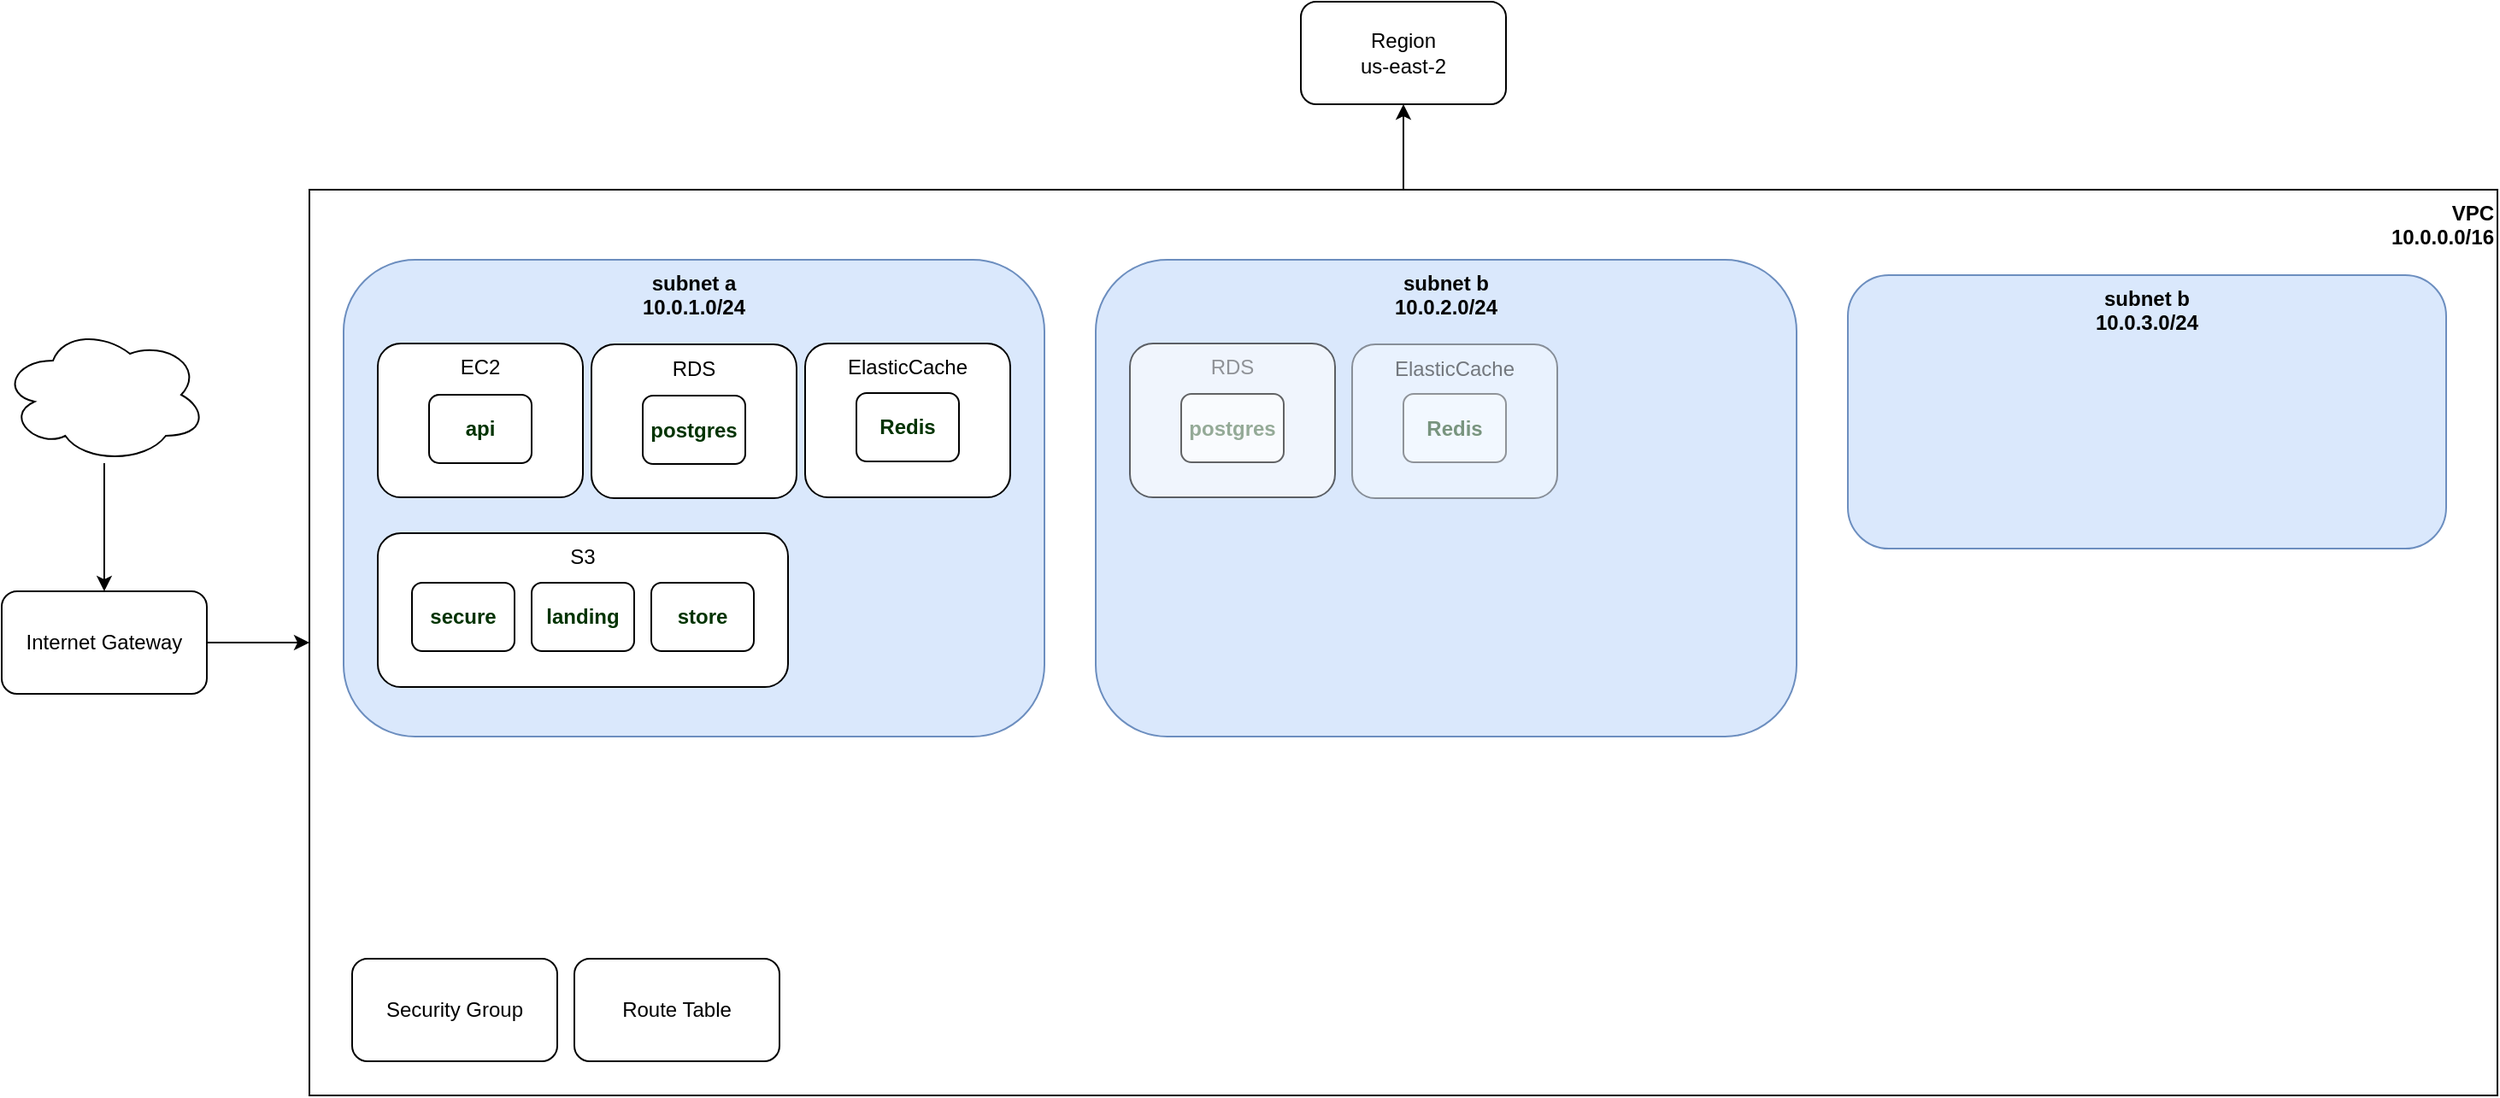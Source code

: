 <mxfile version="12.2.4" pages="1"><diagram id="W34M0B03qUreQ-d0E-Dm" name="Page-1"><mxGraphModel dx="374" dy="285" grid="1" gridSize="10" guides="1" tooltips="1" connect="1" arrows="1" fold="1" page="1" pageScale="1" pageWidth="827" pageHeight="1169" math="0" shadow="0"><root><mxCell id="0"/><mxCell id="1" parent="0"/><mxCell id="31" style="edgeStyle=orthogonalEdgeStyle;rounded=0;orthogonalLoop=1;jettySize=auto;html=1;" parent="1" source="9" target="28" edge="1"><mxGeometry relative="1" as="geometry"/></mxCell><mxCell id="9" value="VPC&lt;br&gt;10.0.0.0/16" style="text;html=1;strokeColor=#000000;fillColor=#ffffff;align=right;verticalAlign=top;whiteSpace=wrap;rounded=0;fontFamily=Helvetica;fontSize=12;fontColor=#000000;fontStyle=1" parent="1" vertex="1"><mxGeometry x="240" y="120" width="1280" height="530" as="geometry"/></mxCell><mxCell id="14" value="Route Table" style="rounded=1;whiteSpace=wrap;html=1;" parent="1" vertex="1"><mxGeometry x="395" y="570" width="120" height="60" as="geometry"/></mxCell><mxCell id="16" value="subnet a&lt;br&gt;10.0.1.0/24" style="rounded=1;whiteSpace=wrap;html=1;verticalAlign=top;fillColor=#dae8fc;strokeColor=#6c8ebf;fontStyle=1" parent="1" vertex="1"><mxGeometry x="260" y="161" width="410" height="279" as="geometry"/></mxCell><mxCell id="21" value="Security Group" style="rounded=1;whiteSpace=wrap;html=1;" parent="1" vertex="1"><mxGeometry x="265" y="570" width="120" height="60" as="geometry"/></mxCell><mxCell id="36" style="edgeStyle=orthogonalEdgeStyle;rounded=0;orthogonalLoop=1;jettySize=auto;html=1;entryX=0;entryY=0.5;entryDx=0;entryDy=0;" parent="1" source="24" target="9" edge="1"><mxGeometry relative="1" as="geometry"/></mxCell><mxCell id="24" value="Internet Gateway" style="rounded=1;whiteSpace=wrap;html=1;" parent="1" vertex="1"><mxGeometry x="60" y="355" width="120" height="60" as="geometry"/></mxCell><mxCell id="28" value="Region&lt;br&gt;us-east-2" style="rounded=1;whiteSpace=wrap;html=1;" parent="1" vertex="1"><mxGeometry x="820" y="10" width="120" height="60" as="geometry"/></mxCell><mxCell id="33" style="edgeStyle=orthogonalEdgeStyle;rounded=0;orthogonalLoop=1;jettySize=auto;html=1;" parent="1" source="32" target="24" edge="1"><mxGeometry relative="1" as="geometry"/></mxCell><mxCell id="32" value="" style="ellipse;shape=cloud;whiteSpace=wrap;html=1;align=right;" parent="1" vertex="1"><mxGeometry x="60" y="200" width="120" height="80" as="geometry"/></mxCell><mxCell id="12" value="EC2" style="rounded=1;whiteSpace=wrap;html=1;verticalAlign=top;" parent="1" vertex="1"><mxGeometry x="280" y="210" width="120" height="90" as="geometry"/></mxCell><mxCell id="13" value="RDS" style="rounded=1;whiteSpace=wrap;html=1;verticalAlign=top;" parent="1" vertex="1"><mxGeometry x="405" y="210.5" width="120" height="90" as="geometry"/></mxCell><mxCell id="38" value="postgres" style="rounded=1;whiteSpace=wrap;html=1;fontColor=#003300;fontStyle=1" parent="1" vertex="1"><mxGeometry x="435" y="240.5" width="60" height="40" as="geometry"/></mxCell><mxCell id="39" value="api" style="rounded=1;whiteSpace=wrap;html=1;fontColor=#003300;fontStyle=1" parent="1" vertex="1"><mxGeometry x="310" y="240" width="60" height="40" as="geometry"/></mxCell><mxCell id="40" value="subnet b&lt;br&gt;10.0.2.0/24" style="rounded=1;whiteSpace=wrap;html=1;verticalAlign=top;fillColor=#dae8fc;strokeColor=#6c8ebf;fontStyle=1" vertex="1" parent="1"><mxGeometry x="700" y="161" width="410" height="279" as="geometry"/></mxCell><mxCell id="46" value="subnet b&lt;br&gt;10.0.3.0/24" style="rounded=1;whiteSpace=wrap;html=1;verticalAlign=top;fillColor=#dae8fc;strokeColor=#6c8ebf;fontStyle=1" vertex="1" parent="1"><mxGeometry x="1140" y="170" width="350" height="160" as="geometry"/></mxCell><mxCell id="47" value="S3" style="rounded=1;whiteSpace=wrap;html=1;verticalAlign=top;" vertex="1" parent="1"><mxGeometry x="280" y="321" width="240" height="90" as="geometry"/></mxCell><mxCell id="49" value="secure" style="rounded=1;whiteSpace=wrap;html=1;fontColor=#003300;fontStyle=1" vertex="1" parent="1"><mxGeometry x="300" y="350" width="60" height="40" as="geometry"/></mxCell><mxCell id="50" value="landing" style="rounded=1;whiteSpace=wrap;html=1;fontColor=#003300;fontStyle=1" vertex="1" parent="1"><mxGeometry x="370" y="350" width="60" height="40" as="geometry"/></mxCell><mxCell id="51" value="store" style="rounded=1;whiteSpace=wrap;html=1;fontColor=#003300;fontStyle=1" vertex="1" parent="1"><mxGeometry x="440" y="350" width="60" height="40" as="geometry"/></mxCell><mxCell id="54" value="ElasticCache" style="rounded=1;whiteSpace=wrap;html=1;verticalAlign=top;" vertex="1" parent="1"><mxGeometry x="530" y="210" width="120" height="90" as="geometry"/></mxCell><mxCell id="55" value="Redis" style="rounded=1;whiteSpace=wrap;html=1;fontColor=#003300;fontStyle=1" vertex="1" parent="1"><mxGeometry x="560" y="239" width="60" height="40" as="geometry"/></mxCell><mxCell id="56" value="ElasticCache" style="rounded=1;whiteSpace=wrap;html=1;verticalAlign=top;opacity=40;textOpacity=50;" vertex="1" parent="1"><mxGeometry x="850" y="210.5" width="120" height="90" as="geometry"/></mxCell><mxCell id="57" value="Redis" style="rounded=1;whiteSpace=wrap;html=1;fontColor=#003300;fontStyle=1;opacity=40;textOpacity=50;" vertex="1" parent="1"><mxGeometry x="880" y="239.5" width="60" height="40" as="geometry"/></mxCell><mxCell id="41" value="RDS" style="rounded=1;whiteSpace=wrap;html=1;verticalAlign=top;textOpacity=40;opacity=60;" vertex="1" parent="1"><mxGeometry x="720" y="210" width="120" height="90" as="geometry"/></mxCell><mxCell id="42" value="postgres" style="rounded=1;whiteSpace=wrap;html=1;fontColor=#003300;fontStyle=1;textOpacity=40;opacity=60;" vertex="1" parent="1"><mxGeometry x="750" y="239.5" width="60" height="40" as="geometry"/></mxCell></root></mxGraphModel></diagram></mxfile>